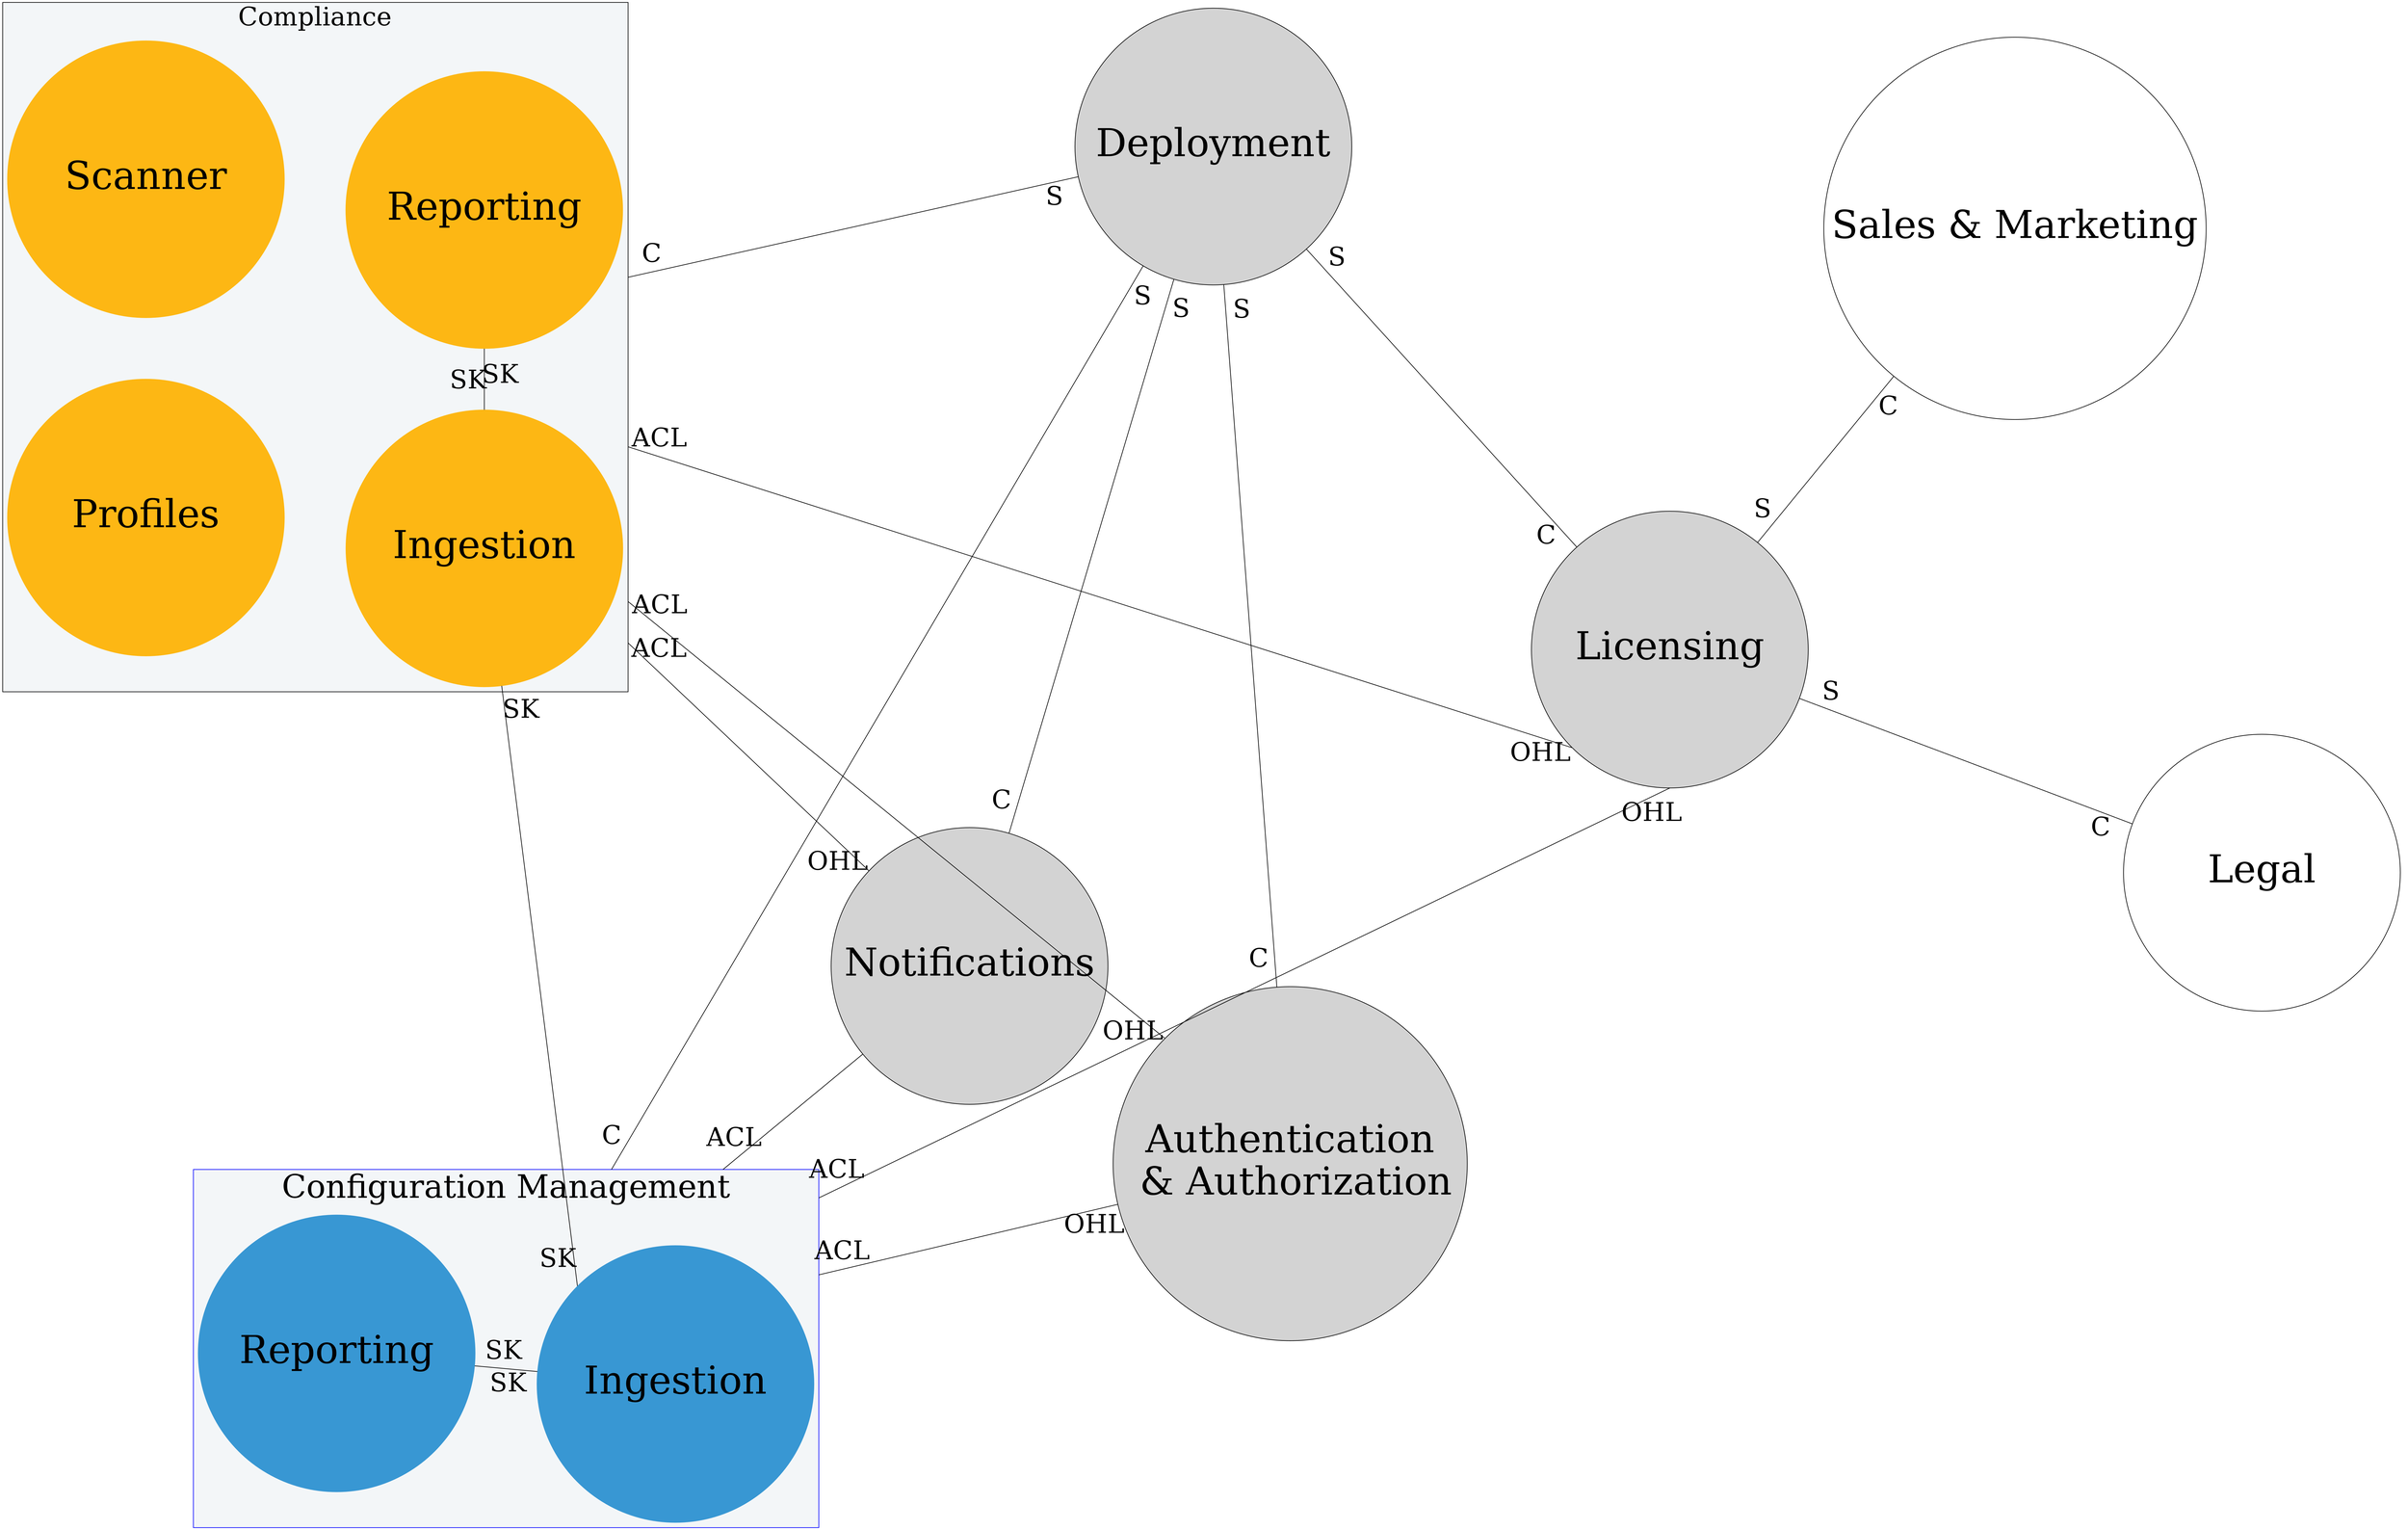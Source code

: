 /*
This is the context map for Chef Automate 2. 

As you add items, you will likely need to tweak "K" to find a layout that fits.

Additionally, don't be afraid to add direction for edges to tweak the lines. A little passthrough
is fine, as long as the labels are clear.

*/

digraph "context_map" {
	fontsize = "60"
	layout = fdp
	overlap = scale 
	splines = true
	compound = true
	K = 7

	node [shape=circle, height=6, fontsize=60]
	
	edge [arrowhead = none, labeldistance=5, labelangle=30, minlen=5, fontsize=40]

		subgraph cluster_supporting {
			style=invis
			label=""
			node [style="filled"]
			deployment [label="Deployment"]
			notifications [label="Notifications"]
			licensing [label="Licensing"]
			auth [label="Authentication\n & Authorization"]
		}

		subgraph cluster_generic {
			legal [label="Legal"]
			style=invis
			label=""
			salesandmarketing [label="Sales & Marketing"]
		}

		subgraph cluster_cm {
			label="Configuration Management"
			fontsize="50"
			style=filled
			fillcolor="#F3F6F8"
			node [style="filled" color="#3897D3" fillcolor="#3897D3"]
			cmingestion [label="Ingestion"]
			cmreporting [label="Reporting"]
			color=blue
		}

		subgraph cluster_co {
			label="Compliance"
			fontsize="40"
			style=filled
			fillcolor="#F3F6F8"
			//fillcolor="#fdb714"
			node [style="filled" color="#fdb714" fillcolor="#fdb714"]
			coingestion [label="Ingestion"]
			coreporting [label="Reporting"]
			coprofiles [label="Profiles"]
			coscanner [label="Scanner"]
		}

	cmingestion -> cmreporting [taillabel="SK" headlabel="SK" ]
	cmingestion:nw -> coingestion [taillabel="SK" headlabel="SK"]

	coingestion -> coreporting [taillabel="SK" headlabel="SK" minlen=2]
	coprofiles -> {coreporting, coingestion, coscanner} [style="invis"]
	coscanner -> {coreporting, coingestion, coprofiles} [style="invis"]

	deployment -> {notifications, licensing, auth}  [taillabel="S" headlabel="C"]
	deployment -> cluster_cm [taillabel="S" headlabel="C"]
	deployment -> cluster_co [taillabel="S" headlabel="C"]

	notifications -> cluster_co [taillabel="OHL", headlabel="ACL"]
	notifications -> cluster_cm [taillable="OHL", headlabel="ACL"]

	auth:nw -> cluster_co [taillabel="OHL", headlabel="ACL"]
	auth -> cluster_cm [taillabel="OHL", headlabel="ACL"]

	licensing -> salesandmarketing [headlabel="C" taillabel="S"]
	licensing -> legal [headlabel="C" taillabel="S"]
	licensing:sw -> cluster_co [taillabel="OHL" headlabel="ACL" lhead=cluster_cm]
	licensing:s -> cluster_cm [taillabel="OHL" headlabel="ACL" lhead=cluster_co]
}